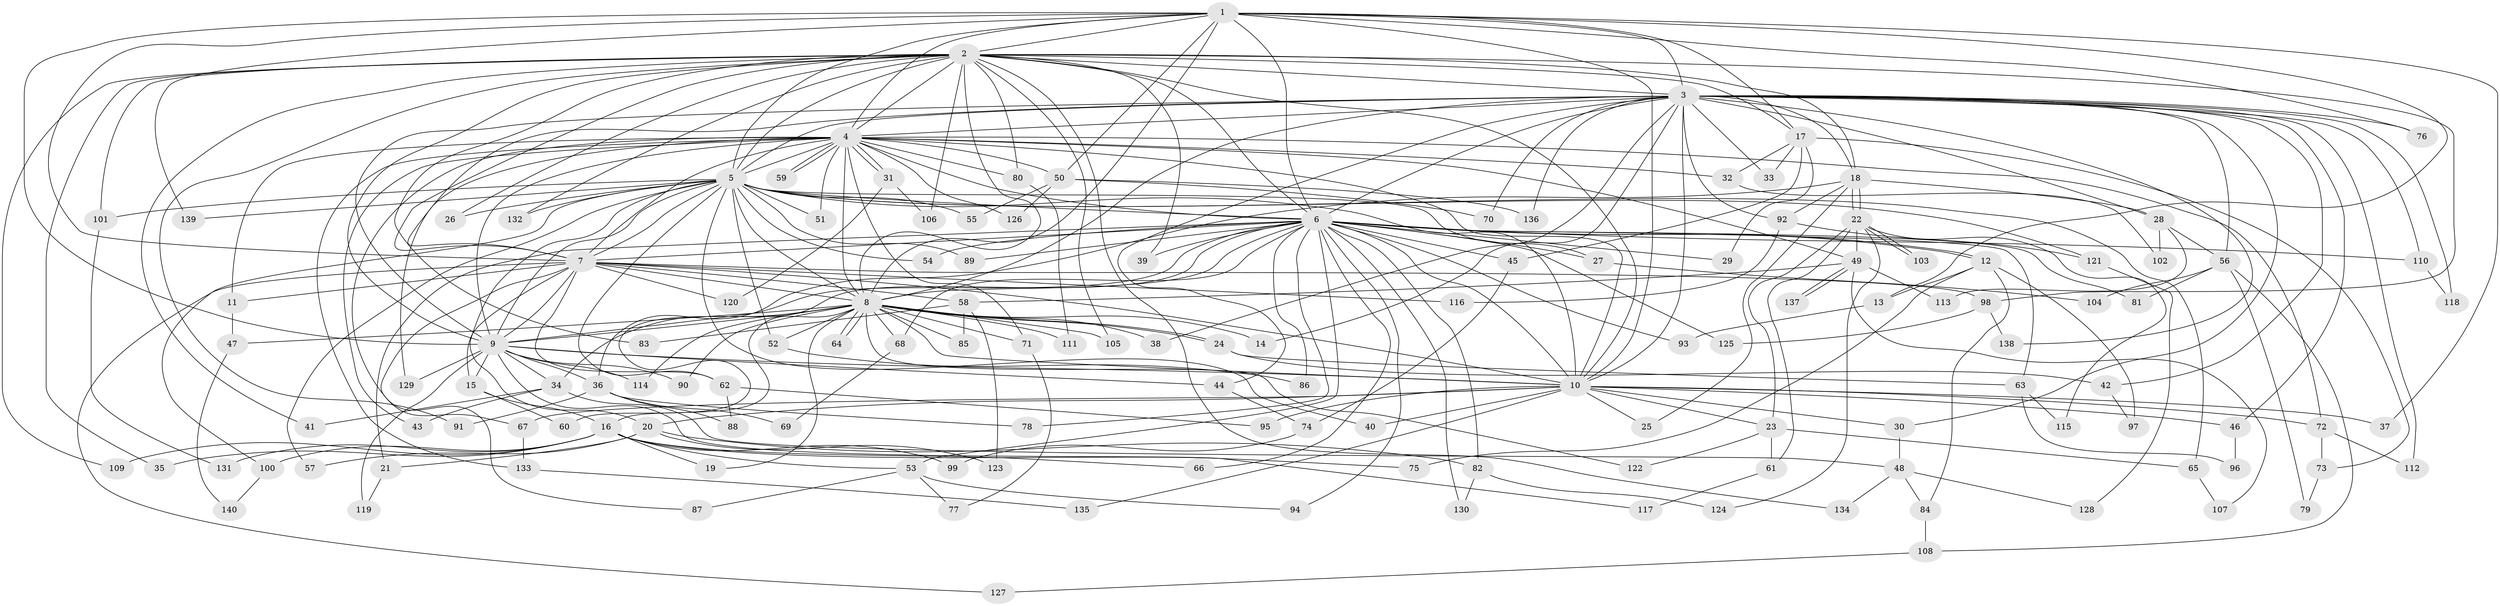 // Generated by graph-tools (version 1.1) at 2025/25/03/09/25 03:25:49]
// undirected, 140 vertices, 305 edges
graph export_dot {
graph [start="1"]
  node [color=gray90,style=filled];
  1;
  2;
  3;
  4;
  5;
  6;
  7;
  8;
  9;
  10;
  11;
  12;
  13;
  14;
  15;
  16;
  17;
  18;
  19;
  20;
  21;
  22;
  23;
  24;
  25;
  26;
  27;
  28;
  29;
  30;
  31;
  32;
  33;
  34;
  35;
  36;
  37;
  38;
  39;
  40;
  41;
  42;
  43;
  44;
  45;
  46;
  47;
  48;
  49;
  50;
  51;
  52;
  53;
  54;
  55;
  56;
  57;
  58;
  59;
  60;
  61;
  62;
  63;
  64;
  65;
  66;
  67;
  68;
  69;
  70;
  71;
  72;
  73;
  74;
  75;
  76;
  77;
  78;
  79;
  80;
  81;
  82;
  83;
  84;
  85;
  86;
  87;
  88;
  89;
  90;
  91;
  92;
  93;
  94;
  95;
  96;
  97;
  98;
  99;
  100;
  101;
  102;
  103;
  104;
  105;
  106;
  107;
  108;
  109;
  110;
  111;
  112;
  113;
  114;
  115;
  116;
  117;
  118;
  119;
  120;
  121;
  122;
  123;
  124;
  125;
  126;
  127;
  128;
  129;
  130;
  131;
  132;
  133;
  134;
  135;
  136;
  137;
  138;
  139;
  140;
  1 -- 2;
  1 -- 3;
  1 -- 4;
  1 -- 5;
  1 -- 6;
  1 -- 7;
  1 -- 8;
  1 -- 9;
  1 -- 10;
  1 -- 13;
  1 -- 17;
  1 -- 37;
  1 -- 50;
  1 -- 76;
  1 -- 139;
  2 -- 3;
  2 -- 4;
  2 -- 5;
  2 -- 6;
  2 -- 7;
  2 -- 8;
  2 -- 9;
  2 -- 10;
  2 -- 17;
  2 -- 18;
  2 -- 26;
  2 -- 35;
  2 -- 39;
  2 -- 41;
  2 -- 80;
  2 -- 83;
  2 -- 91;
  2 -- 98;
  2 -- 101;
  2 -- 105;
  2 -- 106;
  2 -- 109;
  2 -- 132;
  2 -- 134;
  3 -- 4;
  3 -- 5;
  3 -- 6;
  3 -- 7;
  3 -- 8;
  3 -- 9;
  3 -- 10;
  3 -- 14;
  3 -- 18;
  3 -- 28;
  3 -- 30;
  3 -- 33;
  3 -- 38;
  3 -- 42;
  3 -- 44;
  3 -- 46;
  3 -- 56;
  3 -- 70;
  3 -- 76;
  3 -- 92;
  3 -- 110;
  3 -- 112;
  3 -- 118;
  3 -- 136;
  3 -- 138;
  4 -- 5;
  4 -- 6;
  4 -- 7;
  4 -- 8;
  4 -- 9;
  4 -- 10;
  4 -- 11;
  4 -- 31;
  4 -- 31;
  4 -- 32;
  4 -- 43;
  4 -- 49;
  4 -- 50;
  4 -- 51;
  4 -- 59;
  4 -- 59;
  4 -- 67;
  4 -- 71;
  4 -- 72;
  4 -- 80;
  4 -- 126;
  4 -- 129;
  4 -- 133;
  5 -- 6;
  5 -- 7;
  5 -- 8;
  5 -- 9;
  5 -- 10;
  5 -- 20;
  5 -- 26;
  5 -- 27;
  5 -- 40;
  5 -- 51;
  5 -- 52;
  5 -- 54;
  5 -- 55;
  5 -- 57;
  5 -- 62;
  5 -- 65;
  5 -- 89;
  5 -- 100;
  5 -- 101;
  5 -- 121;
  5 -- 132;
  5 -- 139;
  6 -- 7;
  6 -- 8;
  6 -- 9;
  6 -- 10;
  6 -- 12;
  6 -- 12;
  6 -- 21;
  6 -- 27;
  6 -- 29;
  6 -- 39;
  6 -- 45;
  6 -- 53;
  6 -- 54;
  6 -- 60;
  6 -- 63;
  6 -- 66;
  6 -- 68;
  6 -- 78;
  6 -- 81;
  6 -- 82;
  6 -- 86;
  6 -- 89;
  6 -- 93;
  6 -- 94;
  6 -- 110;
  6 -- 125;
  6 -- 130;
  7 -- 8;
  7 -- 9;
  7 -- 10;
  7 -- 11;
  7 -- 15;
  7 -- 58;
  7 -- 62;
  7 -- 87;
  7 -- 98;
  7 -- 116;
  7 -- 120;
  7 -- 127;
  8 -- 9;
  8 -- 10;
  8 -- 14;
  8 -- 16;
  8 -- 19;
  8 -- 24;
  8 -- 24;
  8 -- 34;
  8 -- 38;
  8 -- 47;
  8 -- 52;
  8 -- 64;
  8 -- 64;
  8 -- 68;
  8 -- 71;
  8 -- 85;
  8 -- 90;
  8 -- 105;
  8 -- 111;
  8 -- 114;
  8 -- 122;
  9 -- 10;
  9 -- 15;
  9 -- 34;
  9 -- 36;
  9 -- 44;
  9 -- 90;
  9 -- 114;
  9 -- 117;
  9 -- 119;
  9 -- 129;
  10 -- 20;
  10 -- 23;
  10 -- 25;
  10 -- 30;
  10 -- 37;
  10 -- 40;
  10 -- 46;
  10 -- 67;
  10 -- 72;
  10 -- 95;
  10 -- 135;
  11 -- 47;
  12 -- 13;
  12 -- 75;
  12 -- 84;
  12 -- 97;
  13 -- 93;
  15 -- 16;
  15 -- 60;
  16 -- 19;
  16 -- 35;
  16 -- 53;
  16 -- 66;
  16 -- 75;
  16 -- 99;
  16 -- 100;
  16 -- 109;
  16 -- 131;
  17 -- 29;
  17 -- 32;
  17 -- 33;
  17 -- 45;
  17 -- 73;
  18 -- 22;
  18 -- 22;
  18 -- 25;
  18 -- 28;
  18 -- 36;
  18 -- 92;
  20 -- 21;
  20 -- 57;
  20 -- 82;
  20 -- 123;
  21 -- 119;
  22 -- 23;
  22 -- 49;
  22 -- 61;
  22 -- 103;
  22 -- 103;
  22 -- 115;
  22 -- 124;
  23 -- 61;
  23 -- 65;
  23 -- 122;
  24 -- 42;
  24 -- 63;
  27 -- 104;
  28 -- 56;
  28 -- 102;
  28 -- 113;
  30 -- 48;
  31 -- 106;
  31 -- 120;
  32 -- 102;
  34 -- 41;
  34 -- 43;
  34 -- 48;
  36 -- 69;
  36 -- 78;
  36 -- 88;
  36 -- 91;
  42 -- 97;
  44 -- 74;
  45 -- 74;
  46 -- 96;
  47 -- 140;
  48 -- 84;
  48 -- 128;
  48 -- 134;
  49 -- 58;
  49 -- 107;
  49 -- 113;
  49 -- 137;
  49 -- 137;
  50 -- 55;
  50 -- 70;
  50 -- 126;
  50 -- 136;
  52 -- 86;
  53 -- 77;
  53 -- 87;
  53 -- 94;
  56 -- 79;
  56 -- 81;
  56 -- 104;
  56 -- 108;
  58 -- 83;
  58 -- 85;
  58 -- 123;
  61 -- 117;
  62 -- 88;
  62 -- 95;
  63 -- 96;
  63 -- 115;
  65 -- 107;
  67 -- 133;
  68 -- 69;
  71 -- 77;
  72 -- 73;
  72 -- 112;
  73 -- 79;
  74 -- 99;
  80 -- 111;
  82 -- 124;
  82 -- 130;
  84 -- 108;
  92 -- 116;
  92 -- 121;
  98 -- 125;
  98 -- 138;
  100 -- 140;
  101 -- 131;
  108 -- 127;
  110 -- 118;
  121 -- 128;
  133 -- 135;
}
